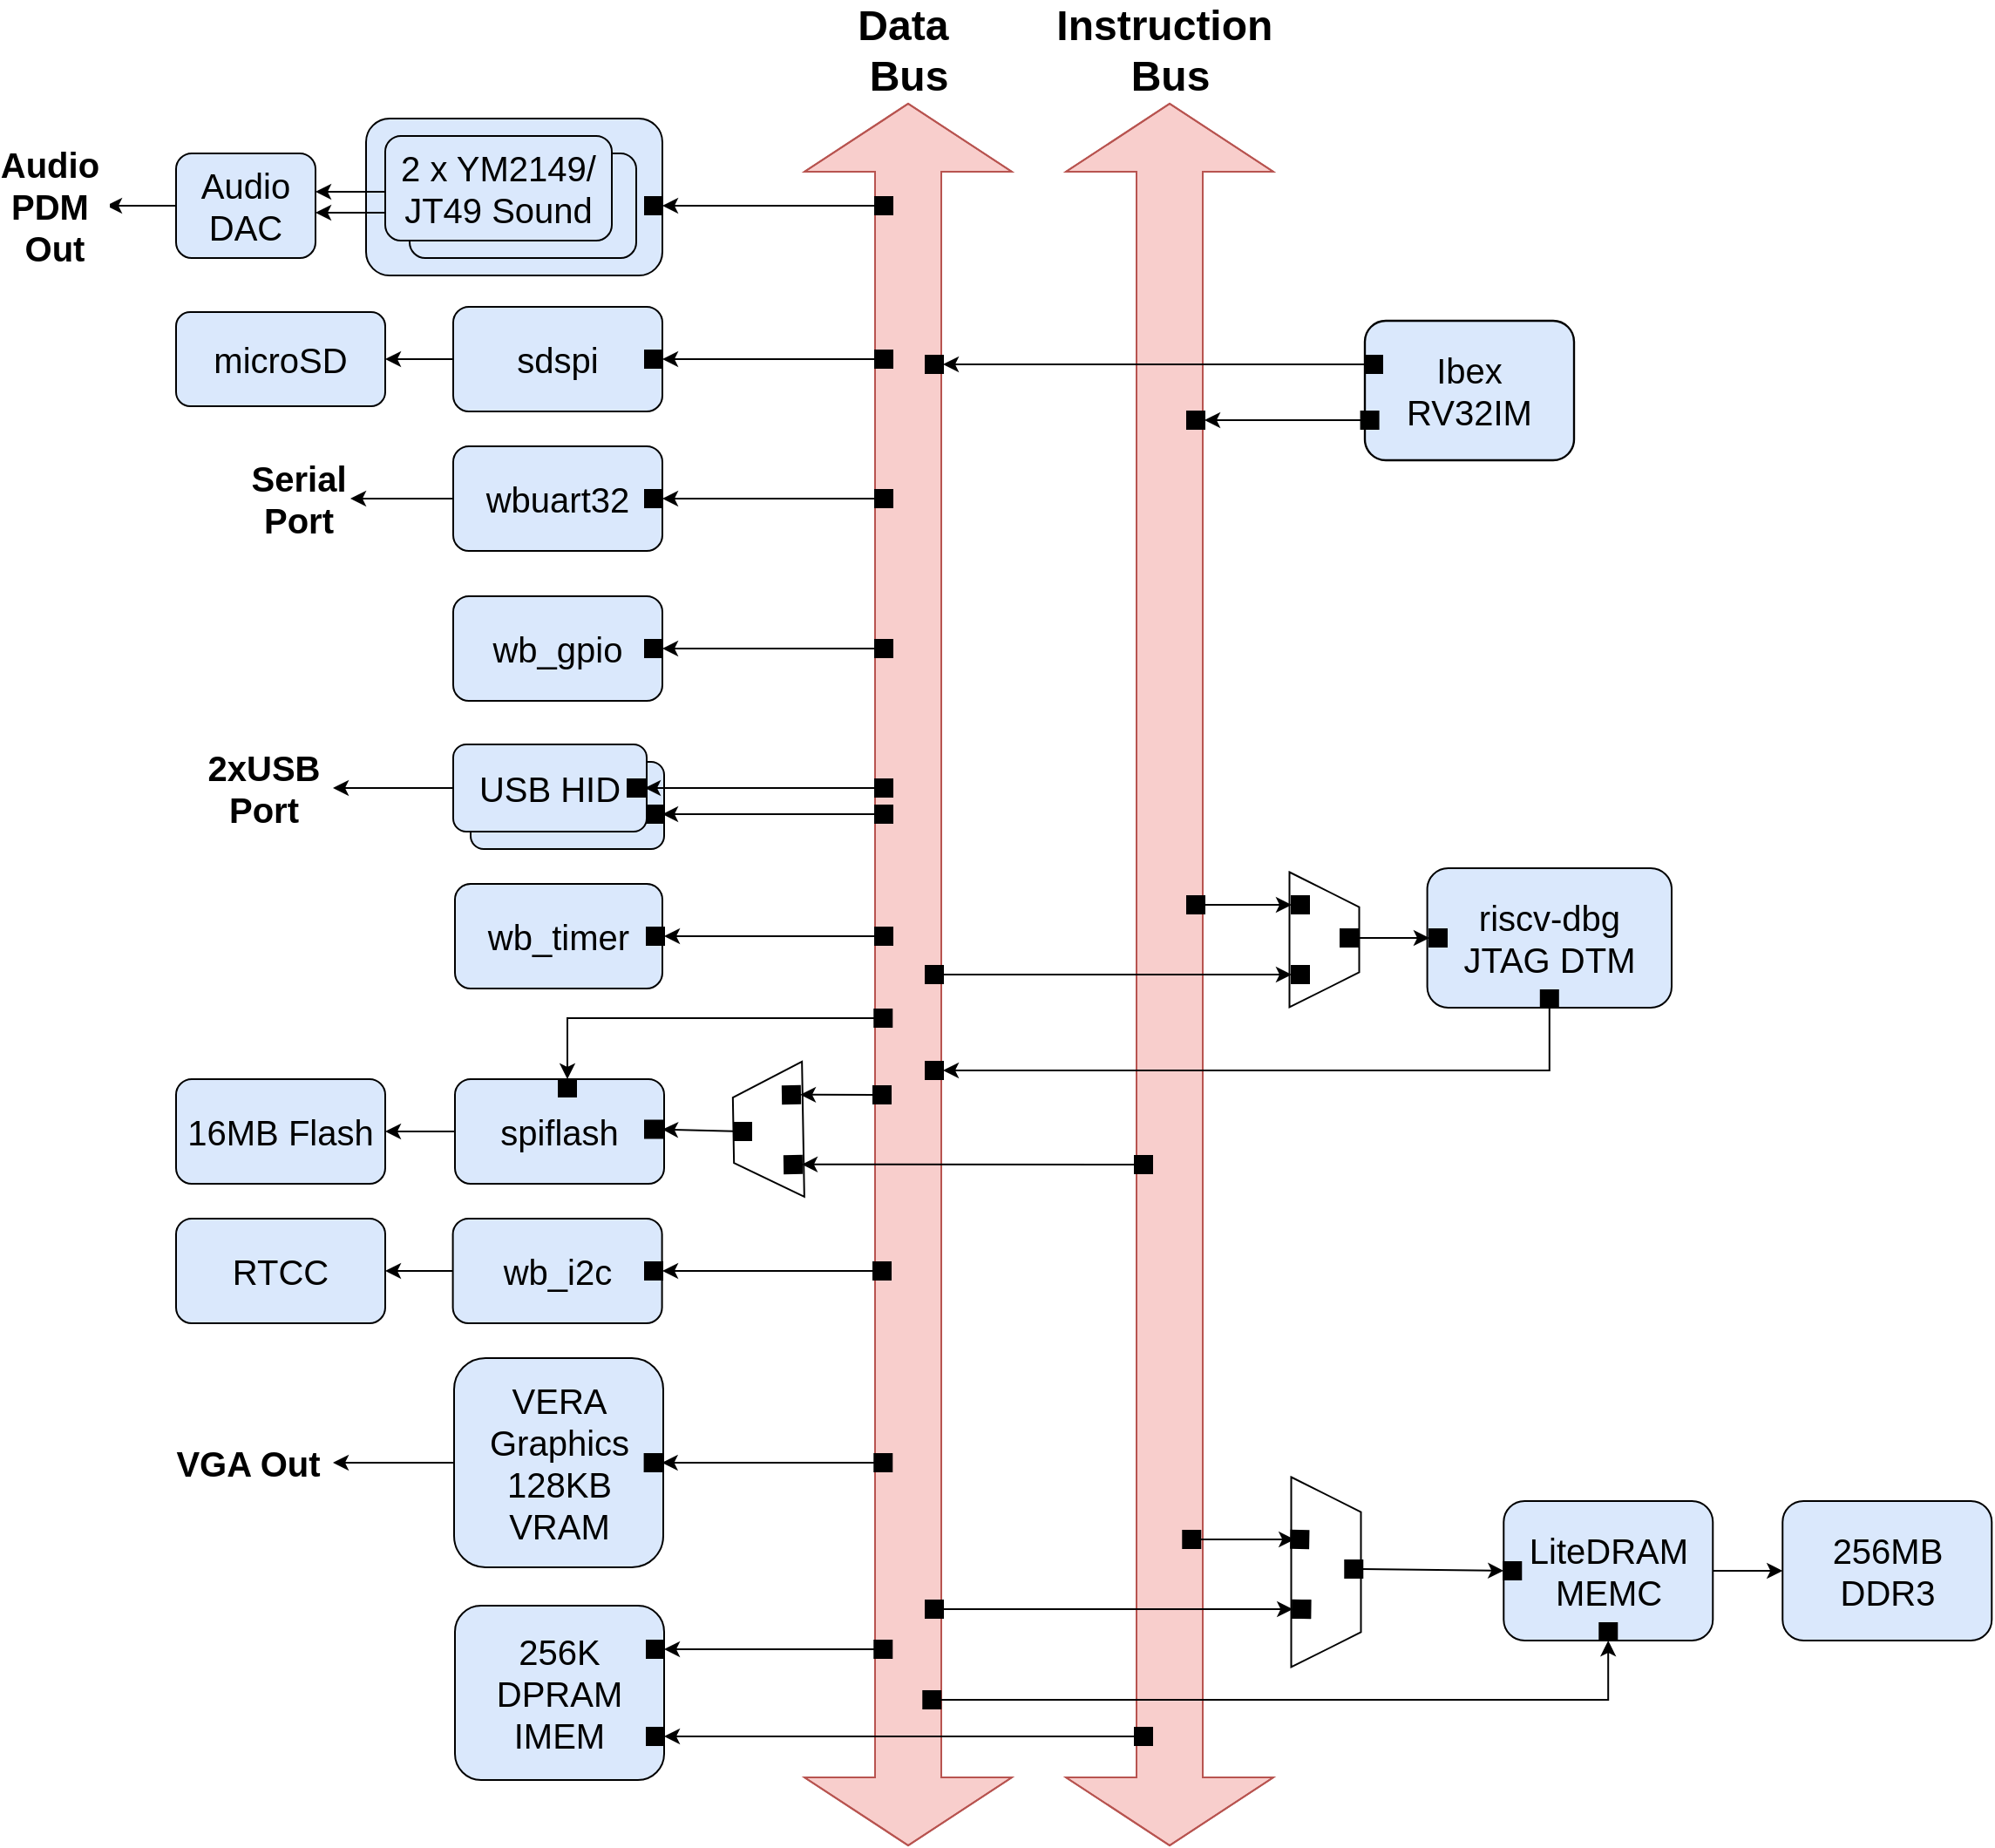 <mxfile version="26.2.2">
  <diagram id="0d0418cf-194d-6f34-59b4-59e4f961d9f4" name="Page-1">
    <mxGraphModel dx="2914" dy="2448" grid="1" gridSize="10" guides="1" tooltips="1" connect="1" arrows="1" fold="1" page="1" pageScale="1" pageWidth="850" pageHeight="1100" background="#ffffff" math="0" shadow="0">
      <root>
        <mxCell id="0" />
        <mxCell id="1" parent="0" />
        <mxCell id="Z6jjLCT3h-Ti1fqnfsXL-3" value="&lt;b&gt;&lt;font style=&quot;font-size: 24px;&quot;&gt;Instruction&amp;nbsp;&lt;/font&gt;&lt;/b&gt;&lt;div&gt;&lt;b&gt;&lt;font style=&quot;font-size: 24px;&quot;&gt;Bus&lt;/font&gt;&lt;/b&gt;&lt;/div&gt;" style="shape=flexArrow;endArrow=classic;startArrow=classic;html=1;rounded=0;endWidth=80;endSize=12.67;startWidth=80;startSize=12.67;width=38;fillColor=#f8cecc;strokeColor=#b85450;" parent="1" edge="1">
          <mxGeometry x="1" y="30" width="100" height="100" relative="1" as="geometry">
            <mxPoint x="90" y="880" as="sourcePoint" />
            <mxPoint x="90" y="-120" as="targetPoint" />
            <Array as="points">
              <mxPoint x="90" y="175" />
            </Array>
            <mxPoint x="30" y="-30" as="offset" />
          </mxGeometry>
        </mxCell>
        <mxCell id="Z6jjLCT3h-Ti1fqnfsXL-1" value="&lt;b&gt;&lt;font style=&quot;font-size: 24px;&quot;&gt;Data&amp;nbsp;&lt;/font&gt;&lt;/b&gt;&lt;div&gt;&lt;b&gt;&lt;font style=&quot;font-size: 24px;&quot;&gt;Bus&lt;/font&gt;&lt;/b&gt;&lt;/div&gt;" style="shape=flexArrow;endArrow=classic;startArrow=classic;html=1;rounded=0;endWidth=80;endSize=12.67;startWidth=80;startSize=12.67;width=38;fillColor=#f8cecc;strokeColor=#b85450;" parent="1" edge="1">
          <mxGeometry x="1" y="30" width="100" height="100" relative="1" as="geometry">
            <mxPoint x="-60" y="880" as="sourcePoint" />
            <mxPoint x="-60" y="-120" as="targetPoint" />
            <Array as="points">
              <mxPoint x="-60" y="175" />
            </Array>
            <mxPoint x="30" y="-30" as="offset" />
          </mxGeometry>
        </mxCell>
        <mxCell id="Z6jjLCT3h-Ti1fqnfsXL-50" value="" style="shape=trapezoid;perimeter=trapezoidPerimeter;whiteSpace=wrap;html=1;fixedSize=1;rotation=-91;container=0;" parent="1" vertex="1">
          <mxGeometry x="-179" y="449" width="77.5" height="40" as="geometry" />
        </mxCell>
        <mxCell id="Z6jjLCT3h-Ti1fqnfsXL-28" value="" style="shape=trapezoid;perimeter=trapezoidPerimeter;whiteSpace=wrap;html=1;fixedSize=1;rotation=90;" parent="1" vertex="1">
          <mxGeometry x="140" y="340" width="77.5" height="40" as="geometry" />
        </mxCell>
        <mxCell id="FLBWLRREEo4RobXQaIjN-500" value="" style="rounded=1;whiteSpace=wrap;html=1;fontSize=20;fillColor=#DAE8FC;" parent="1" vertex="1">
          <mxGeometry x="-371" y="-111" width="170" height="90" as="geometry" />
        </mxCell>
        <mxCell id="FLBWLRREEo4RobXQaIjN-495" value="YM2149" style="rounded=1;whiteSpace=wrap;html=1;fontSize=20;fillColor=#DAE8FC;" parent="1" vertex="1">
          <mxGeometry x="-346" y="-91" width="130" height="60" as="geometry" />
        </mxCell>
        <mxCell id="FLBWLRREEo4RobXQaIjN-517" value="USB HID" style="rounded=1;whiteSpace=wrap;html=1;fontSize=20;fillColor=#dae8fc;strokeColor=#000000;" parent="1" vertex="1">
          <mxGeometry x="-311" y="258" width="111" height="50" as="geometry" />
        </mxCell>
        <mxCell id="FLBWLRREEo4RobXQaIjN-560" value="" style="rounded=0;whiteSpace=wrap;html=1;fontSize=20;fillColor=#000000;strokeColor=#000000;" parent="1" vertex="1">
          <mxGeometry x="-211" y="283" width="10" height="10" as="geometry" />
        </mxCell>
        <mxCell id="FLBWLRREEo4RobXQaIjN-496" value="2 x YM2149/&lt;br&gt;JT49 Sound" style="rounded=1;whiteSpace=wrap;html=1;fontSize=20;fillColor=#DAE8FC;" parent="1" vertex="1">
          <mxGeometry x="-360" y="-101" width="130" height="60" as="geometry" />
        </mxCell>
        <mxCell id="FLBWLRREEo4RobXQaIjN-497" value="" style="rounded=0;whiteSpace=wrap;html=1;fontSize=20;fillColor=#000000;" parent="1" vertex="1">
          <mxGeometry x="-211" y="-66" width="10" height="10" as="geometry" />
        </mxCell>
        <mxCell id="FLBWLRREEo4RobXQaIjN-498" value="" style="rounded=0;whiteSpace=wrap;html=1;fontSize=20;fillColor=#000000;" parent="1" vertex="1">
          <mxGeometry x="-79" y="-66" width="10" height="10" as="geometry" />
        </mxCell>
        <mxCell id="FLBWLRREEo4RobXQaIjN-499" value="" style="endArrow=classic;html=1;rounded=0;fontSize=20;" parent="1" source="FLBWLRREEo4RobXQaIjN-498" target="FLBWLRREEo4RobXQaIjN-497" edge="1">
          <mxGeometry width="50" height="50" relative="1" as="geometry">
            <mxPoint x="140" y="369" as="sourcePoint" />
            <mxPoint x="190" y="319" as="targetPoint" />
          </mxGeometry>
        </mxCell>
        <mxCell id="FLBWLRREEo4RobXQaIjN-501" value="sdspi" style="rounded=1;whiteSpace=wrap;html=1;fontSize=20;fillColor=#DAE8FC;strokeColor=default;" parent="1" vertex="1">
          <mxGeometry x="-321.0" y="-3" width="120" height="60" as="geometry" />
        </mxCell>
        <mxCell id="FLBWLRREEo4RobXQaIjN-502" value="" style="rounded=0;whiteSpace=wrap;html=1;fontSize=20;fillColor=#000000;strokeColor=default;" parent="1" vertex="1">
          <mxGeometry x="-211" y="22" width="10" height="10" as="geometry" />
        </mxCell>
        <mxCell id="FLBWLRREEo4RobXQaIjN-503" value="" style="rounded=0;whiteSpace=wrap;html=1;fontSize=20;fillColor=#000000;" parent="1" vertex="1">
          <mxGeometry x="-79" y="22" width="10" height="10" as="geometry" />
        </mxCell>
        <mxCell id="FLBWLRREEo4RobXQaIjN-504" value="" style="endArrow=classic;html=1;rounded=0;fontSize=20;" parent="1" source="FLBWLRREEo4RobXQaIjN-503" target="FLBWLRREEo4RobXQaIjN-502" edge="1">
          <mxGeometry width="50" height="50" relative="1" as="geometry">
            <mxPoint x="140" y="357" as="sourcePoint" />
            <mxPoint x="190" y="307" as="targetPoint" />
          </mxGeometry>
        </mxCell>
        <mxCell id="FLBWLRREEo4RobXQaIjN-505" value="wbuart32" style="rounded=1;whiteSpace=wrap;html=1;fontSize=20;fillColor=#DAE8FC;strokeColor=default;" parent="1" vertex="1">
          <mxGeometry x="-321.0" y="77" width="120" height="60" as="geometry" />
        </mxCell>
        <mxCell id="FLBWLRREEo4RobXQaIjN-506" value="" style="rounded=0;whiteSpace=wrap;html=1;fontSize=20;fillColor=#000000;" parent="1" vertex="1">
          <mxGeometry x="-211" y="102" width="10" height="10" as="geometry" />
        </mxCell>
        <mxCell id="FLBWLRREEo4RobXQaIjN-507" value="" style="rounded=0;whiteSpace=wrap;html=1;fontSize=20;fillColor=#000000;" parent="1" vertex="1">
          <mxGeometry x="-79" y="102" width="10" height="10" as="geometry" />
        </mxCell>
        <mxCell id="FLBWLRREEo4RobXQaIjN-508" value="" style="endArrow=classic;html=1;rounded=0;fontSize=20;" parent="1" source="FLBWLRREEo4RobXQaIjN-507" target="FLBWLRREEo4RobXQaIjN-506" edge="1">
          <mxGeometry width="50" height="50" relative="1" as="geometry">
            <mxPoint x="140" y="357" as="sourcePoint" />
            <mxPoint x="190" y="307" as="targetPoint" />
          </mxGeometry>
        </mxCell>
        <mxCell id="FLBWLRREEo4RobXQaIjN-509" value="wb_gpio" style="rounded=1;whiteSpace=wrap;html=1;fontSize=20;fillColor=#DAE8FC;strokeColor=default;" parent="1" vertex="1">
          <mxGeometry x="-321" y="163" width="120" height="60" as="geometry" />
        </mxCell>
        <mxCell id="FLBWLRREEo4RobXQaIjN-510" value="" style="rounded=0;whiteSpace=wrap;html=1;fontSize=20;fillColor=#000000;" parent="1" vertex="1">
          <mxGeometry x="-211" y="188" width="10" height="10" as="geometry" />
        </mxCell>
        <mxCell id="FLBWLRREEo4RobXQaIjN-511" value="" style="rounded=0;whiteSpace=wrap;html=1;fontSize=20;fillColor=#000000;" parent="1" vertex="1">
          <mxGeometry x="-79" y="188" width="10" height="10" as="geometry" />
        </mxCell>
        <mxCell id="FLBWLRREEo4RobXQaIjN-512" value="" style="endArrow=classic;html=1;rounded=0;fontSize=20;" parent="1" source="FLBWLRREEo4RobXQaIjN-511" target="FLBWLRREEo4RobXQaIjN-510" edge="1">
          <mxGeometry width="50" height="50" relative="1" as="geometry">
            <mxPoint x="140" y="368" as="sourcePoint" />
            <mxPoint x="190" y="318" as="targetPoint" />
          </mxGeometry>
        </mxCell>
        <mxCell id="FLBWLRREEo4RobXQaIjN-513" value="USB HID" style="rounded=1;whiteSpace=wrap;html=1;fontSize=20;fillColor=#dae8fc;strokeColor=#000000;" parent="1" vertex="1">
          <mxGeometry x="-321" y="248" width="111" height="50" as="geometry" />
        </mxCell>
        <mxCell id="FLBWLRREEo4RobXQaIjN-528" value="&lt;font style=&quot;font-size: 20px;&quot;&gt;wb_timer&lt;br style=&quot;font-size: 20px;&quot;&gt;&lt;/font&gt;" style="rounded=1;whiteSpace=wrap;html=1;fillColor=#DAE8FC;strokeColor=default;fontSize=20;" parent="1" vertex="1">
          <mxGeometry x="-320" y="328" width="119" height="60" as="geometry" />
        </mxCell>
        <mxCell id="FLBWLRREEo4RobXQaIjN-532" value="spiflash" style="rounded=1;whiteSpace=wrap;html=1;fontSize=20;align=center;fillColor=#dae8fc;strokeColor=#000000;" parent="1" vertex="1">
          <mxGeometry x="-320" y="440" width="120" height="60" as="geometry" />
        </mxCell>
        <mxCell id="FLBWLRREEo4RobXQaIjN-555" value="" style="endArrow=classic;html=1;rounded=0;fontSize=20;" parent="1" source="FLBWLRREEo4RobXQaIjN-557" target="FLBWLRREEo4RobXQaIjN-556" edge="1">
          <mxGeometry width="50" height="50" relative="1" as="geometry">
            <mxPoint x="-375" y="328" as="sourcePoint" />
            <mxPoint x="-350" y="278" as="targetPoint" />
          </mxGeometry>
        </mxCell>
        <mxCell id="FLBWLRREEo4RobXQaIjN-556" value="" style="rounded=0;whiteSpace=wrap;html=1;fontSize=20;fillColor=#000000;strokeColor=#000000;" parent="1" vertex="1">
          <mxGeometry x="-221" y="268" width="10" height="10" as="geometry" />
        </mxCell>
        <mxCell id="FLBWLRREEo4RobXQaIjN-557" value="" style="rounded=0;whiteSpace=wrap;html=1;fontSize=20;strokeColor=#000000;fillColor=#000000;" parent="1" vertex="1">
          <mxGeometry x="-79" y="268" width="10" height="10" as="geometry" />
        </mxCell>
        <mxCell id="FLBWLRREEo4RobXQaIjN-559" value="" style="endArrow=classic;html=1;rounded=0;fontSize=20;" parent="1" source="FLBWLRREEo4RobXQaIjN-561" target="FLBWLRREEo4RobXQaIjN-560" edge="1">
          <mxGeometry width="50" height="50" relative="1" as="geometry">
            <mxPoint x="-375" y="328" as="sourcePoint" />
            <mxPoint x="-350" y="278" as="targetPoint" />
          </mxGeometry>
        </mxCell>
        <mxCell id="FLBWLRREEo4RobXQaIjN-561" value="" style="rounded=0;whiteSpace=wrap;html=1;fontSize=20;strokeColor=#000000;fillColor=#000000;" parent="1" vertex="1">
          <mxGeometry x="-79" y="283" width="10" height="10" as="geometry" />
        </mxCell>
        <mxCell id="FLBWLRREEo4RobXQaIjN-562" value="" style="endArrow=classic;html=1;rounded=0;fontSize=20;" parent="1" source="FLBWLRREEo4RobXQaIjN-564" target="FLBWLRREEo4RobXQaIjN-563" edge="1">
          <mxGeometry width="50" height="50" relative="1" as="geometry">
            <mxPoint x="-375" y="328" as="sourcePoint" />
            <mxPoint x="-350" y="278" as="targetPoint" />
          </mxGeometry>
        </mxCell>
        <mxCell id="FLBWLRREEo4RobXQaIjN-563" value="" style="rounded=0;whiteSpace=wrap;html=1;fontSize=20;fillColor=#000000;strokeColor=#000000;" parent="1" vertex="1">
          <mxGeometry x="-210" y="353" width="10" height="10" as="geometry" />
        </mxCell>
        <mxCell id="FLBWLRREEo4RobXQaIjN-564" value="" style="rounded=0;whiteSpace=wrap;html=1;fontSize=20;strokeColor=#000000;fillColor=#000000;" parent="1" vertex="1">
          <mxGeometry x="-79" y="353" width="10" height="10" as="geometry" />
        </mxCell>
        <mxCell id="FLBWLRREEo4RobXQaIjN-566" value="" style="endArrow=classic;html=1;rounded=0;fontSize=20;edgeStyle=orthogonalEdgeStyle;" parent="1" source="FLBWLRREEo4RobXQaIjN-568" target="FLBWLRREEo4RobXQaIjN-567" edge="1">
          <mxGeometry width="50" height="50" relative="1" as="geometry">
            <mxPoint x="-375" y="349" as="sourcePoint" />
            <mxPoint x="-350" y="299" as="targetPoint" />
          </mxGeometry>
        </mxCell>
        <mxCell id="FLBWLRREEo4RobXQaIjN-567" value="" style="rounded=0;whiteSpace=wrap;html=1;fontSize=20;fillColor=#000000;strokeColor=#000000;" parent="1" vertex="1">
          <mxGeometry x="-260.5" y="440" width="10" height="10" as="geometry" />
        </mxCell>
        <mxCell id="FLBWLRREEo4RobXQaIjN-568" value="" style="rounded=0;whiteSpace=wrap;html=1;fontSize=20;strokeColor=#000000;fillColor=#000000;" parent="1" vertex="1">
          <mxGeometry x="-79.36" y="400" width="10" height="10" as="geometry" />
        </mxCell>
        <mxCell id="FLBWLRREEo4RobXQaIjN-580" value="Audio DAC" style="rounded=1;whiteSpace=wrap;html=1;fontColor=#000000;strokeColor=#000000;strokeWidth=1;fillColor=#DAE8FC;fontSize=20;" parent="1" vertex="1">
          <mxGeometry x="-480" y="-91" width="80" height="60" as="geometry" />
        </mxCell>
        <mxCell id="FLBWLRREEo4RobXQaIjN-586" value="microSD" style="rounded=1;whiteSpace=wrap;html=1;fontSize=20;align=center;fillColor=#DAE8FC;strokeColor=default;" parent="1" vertex="1">
          <mxGeometry x="-480" width="120" height="54" as="geometry" />
        </mxCell>
        <mxCell id="FLBWLRREEo4RobXQaIjN-587" value="" style="endArrow=classic;html=1;rounded=0;fontSize=20;strokeColor=default;" parent="1" source="FLBWLRREEo4RobXQaIjN-501" target="FLBWLRREEo4RobXQaIjN-586" edge="1">
          <mxGeometry width="50" height="50" relative="1" as="geometry">
            <mxPoint x="-130" y="257" as="sourcePoint" />
            <mxPoint x="-80" y="207" as="targetPoint" />
          </mxGeometry>
        </mxCell>
        <mxCell id="FLBWLRREEo4RobXQaIjN-588" value="16MB Flash" style="rounded=1;whiteSpace=wrap;html=1;fontSize=20;align=center;fillColor=#dae8fc;strokeColor=#000000;" parent="1" vertex="1">
          <mxGeometry x="-480" y="440" width="120" height="60" as="geometry" />
        </mxCell>
        <mxCell id="FLBWLRREEo4RobXQaIjN-589" value="" style="endArrow=classic;html=1;rounded=0;fontSize=20;" parent="1" source="FLBWLRREEo4RobXQaIjN-532" target="FLBWLRREEo4RobXQaIjN-588" edge="1">
          <mxGeometry width="50" height="50" relative="1" as="geometry">
            <mxPoint x="-160" y="270" as="sourcePoint" />
            <mxPoint x="-110" y="220" as="targetPoint" />
          </mxGeometry>
        </mxCell>
        <mxCell id="FLBWLRREEo4RobXQaIjN-602" value="&lt;b&gt;Audio&amp;nbsp;&lt;/b&gt;&lt;div&gt;&lt;b&gt;PDM&amp;nbsp;&lt;/b&gt;&lt;/div&gt;&lt;div&gt;&lt;b&gt;Out&lt;/b&gt;&lt;/div&gt;" style="endArrow=classic;html=1;rounded=0;fontSize=20;exitX=0;exitY=0.5;exitDx=0;exitDy=0;" parent="1" source="FLBWLRREEo4RobXQaIjN-580" edge="1">
          <mxGeometry x="1" y="30" width="50" height="50" relative="1" as="geometry">
            <mxPoint x="-470" y="-51" as="sourcePoint" />
            <mxPoint x="-520" y="-61" as="targetPoint" />
            <mxPoint x="-30" y="-30" as="offset" />
          </mxGeometry>
        </mxCell>
        <mxCell id="FLBWLRREEo4RobXQaIjN-604" value="&lt;b&gt;Serial&lt;br&gt;Port&lt;/b&gt;" style="endArrow=classic;html=1;rounded=0;fontSize=20;exitX=0;exitY=0.5;exitDx=0;exitDy=0;" parent="1" source="FLBWLRREEo4RobXQaIjN-505" edge="1">
          <mxGeometry x="1" y="30" width="50" height="50" relative="1" as="geometry">
            <mxPoint x="-230" y="227" as="sourcePoint" />
            <mxPoint x="-380" y="107" as="targetPoint" />
            <mxPoint x="-30" y="-30" as="offset" />
          </mxGeometry>
        </mxCell>
        <mxCell id="vOdKWW2uF6KcDU7mGMfG-11" value="&lt;b&gt;2xUSB&lt;br&gt;Port&lt;/b&gt;" style="endArrow=classic;html=1;rounded=0;fontSize=20;exitX=0;exitY=0.5;exitDx=0;exitDy=0;" parent="1" source="FLBWLRREEo4RobXQaIjN-513" edge="1">
          <mxGeometry x="1" y="40" width="50" height="50" relative="1" as="geometry">
            <mxPoint x="-311.0" y="128" as="sourcePoint" />
            <mxPoint x="-390" y="273" as="targetPoint" />
            <mxPoint x="-40" y="-40" as="offset" />
          </mxGeometry>
        </mxCell>
        <mxCell id="FLBWLRREEo4RobXQaIjN-404" value="VERA Graphics&lt;br&gt;128KB VRAM&lt;br&gt;" style="rounded=1;whiteSpace=wrap;html=1;fontSize=20;fillColor=#dae8fc;strokeColor=#000000;" parent="1" vertex="1">
          <mxGeometry x="-320.5" y="600" width="120" height="120" as="geometry" />
        </mxCell>
        <mxCell id="FLBWLRREEo4RobXQaIjN-444" value="" style="rounded=0;whiteSpace=wrap;html=1;fontSize=20;fillColor=#000000;" parent="1" vertex="1">
          <mxGeometry x="-79.36" y="655" width="10" height="10" as="geometry" />
        </mxCell>
        <mxCell id="FLBWLRREEo4RobXQaIjN-445" value="" style="rounded=0;whiteSpace=wrap;html=1;fontSize=20;fillColor=#000000;" parent="1" vertex="1">
          <mxGeometry x="-211.2" y="655" width="10" height="10" as="geometry" />
        </mxCell>
        <mxCell id="FLBWLRREEo4RobXQaIjN-446" value="" style="endArrow=classic;html=1;rounded=0;fontSize=20;" parent="1" source="FLBWLRREEo4RobXQaIjN-444" target="FLBWLRREEo4RobXQaIjN-445" edge="1">
          <mxGeometry width="50" height="50" relative="1" as="geometry">
            <mxPoint x="-510.5" y="970" as="sourcePoint" />
            <mxPoint x="-460.5" y="920" as="targetPoint" />
          </mxGeometry>
        </mxCell>
        <mxCell id="FLBWLRREEo4RobXQaIjN-603" value="VGA Out" style="endArrow=classic;html=1;rounded=0;fontSize=20;exitX=0;exitY=0.5;exitDx=0;exitDy=0;fontStyle=1" parent="1" source="FLBWLRREEo4RobXQaIjN-404" edge="1">
          <mxGeometry x="1" y="50" width="50" height="50" relative="1" as="geometry">
            <mxPoint x="-640.3" y="670" as="sourcePoint" />
            <mxPoint x="-390" y="660" as="targetPoint" />
            <mxPoint x="-49" y="-50" as="offset" />
          </mxGeometry>
        </mxCell>
        <mxCell id="982IbK_s0J7Qj91UOSw4-1" value="wb_i2c" style="rounded=1;whiteSpace=wrap;html=1;fontSize=20;align=center;fillColor=#dae8fc;strokeColor=#000000;" parent="1" vertex="1">
          <mxGeometry x="-321.2" y="520" width="120" height="60" as="geometry" />
        </mxCell>
        <mxCell id="LwgXlr3yUNS4f10sqHcQ-1" value="RTCC" style="rounded=1;whiteSpace=wrap;html=1;fontSize=20;align=center;fillColor=#dae8fc;strokeColor=#000000;" parent="1" vertex="1">
          <mxGeometry x="-480" y="520" width="120" height="60" as="geometry" />
        </mxCell>
        <mxCell id="LwgXlr3yUNS4f10sqHcQ-2" value="" style="endArrow=classic;html=1;rounded=0;" parent="1" source="982IbK_s0J7Qj91UOSw4-1" target="LwgXlr3yUNS4f10sqHcQ-1" edge="1">
          <mxGeometry width="50" height="50" relative="1" as="geometry">
            <mxPoint x="-461" y="690" as="sourcePoint" />
            <mxPoint x="-411" y="640" as="targetPoint" />
          </mxGeometry>
        </mxCell>
        <mxCell id="2F20G_uUJtbaP4h0yDHO-4" value="256K&lt;br&gt;DPRAM&lt;br&gt;IMEM" style="rounded=1;whiteSpace=wrap;html=1;fontSize=20;fillColor=#DAE8FC;" parent="1" vertex="1">
          <mxGeometry x="-320" y="742" width="120" height="100" as="geometry" />
        </mxCell>
        <mxCell id="2F20G_uUJtbaP4h0yDHO-5" value="Ibex&lt;br style=&quot;font-size: 20px&quot;&gt;RV32IM" style="rounded=1;whiteSpace=wrap;html=1;fontSize=20;fillColor=#dae8fc;strokeColor=#000000;fontStyle=0;strokeWidth=1.181;" parent="1" vertex="1">
          <mxGeometry x="202.0" y="5" width="120" height="80" as="geometry" />
        </mxCell>
        <mxCell id="2F20G_uUJtbaP4h0yDHO-6" value="" style="endArrow=classic;html=1;rounded=0;fontSize=20;exitX=0.5;exitY=0;exitDx=0;exitDy=0;edgeStyle=orthogonalEdgeStyle;" parent="1" source="2F20G_uUJtbaP4h0yDHO-9" edge="1">
          <mxGeometry width="50" height="50" relative="1" as="geometry">
            <mxPoint x="153.0" y="70" as="sourcePoint" />
            <mxPoint x="110" y="62" as="targetPoint" />
            <Array as="points">
              <mxPoint x="205" y="60" />
              <mxPoint x="200" y="60" />
              <mxPoint x="200" y="62" />
            </Array>
          </mxGeometry>
        </mxCell>
        <mxCell id="2F20G_uUJtbaP4h0yDHO-7" value="" style="endArrow=classic;html=1;rounded=0;fontSize=20;edgeStyle=orthogonalEdgeStyle;" parent="1" source="2F20G_uUJtbaP4h0yDHO-10" target="2F20G_uUJtbaP4h0yDHO-8" edge="1">
          <mxGeometry width="50" height="50" relative="1" as="geometry">
            <mxPoint x="238.0" y="70" as="sourcePoint" />
            <mxPoint x="-28.0" y="135" as="targetPoint" />
            <Array as="points">
              <mxPoint x="70" y="30" />
              <mxPoint x="70" y="30" />
            </Array>
          </mxGeometry>
        </mxCell>
        <mxCell id="2F20G_uUJtbaP4h0yDHO-8" value="" style="rounded=0;whiteSpace=wrap;html=1;fontSize=20;fillColor=#000000;" parent="1" vertex="1">
          <mxGeometry x="-50.0" y="25" width="10" height="10" as="geometry" />
        </mxCell>
        <mxCell id="2F20G_uUJtbaP4h0yDHO-9" value="" style="rounded=0;whiteSpace=wrap;html=1;fontSize=20;fillColor=#000000;" parent="1" vertex="1">
          <mxGeometry x="199.8" y="57" width="10" height="10" as="geometry" />
        </mxCell>
        <mxCell id="2F20G_uUJtbaP4h0yDHO-10" value="" style="rounded=0;whiteSpace=wrap;html=1;fontSize=20;fillColor=#000000;" parent="1" vertex="1">
          <mxGeometry x="202" y="25" width="10" height="10" as="geometry" />
        </mxCell>
        <mxCell id="2F20G_uUJtbaP4h0yDHO-14" value="" style="rounded=0;whiteSpace=wrap;html=1;fontSize=20;fillColor=#000000;" parent="1" vertex="1">
          <mxGeometry x="-210" y="762" width="10" height="10" as="geometry" />
        </mxCell>
        <mxCell id="2F20G_uUJtbaP4h0yDHO-15" value="" style="rounded=0;whiteSpace=wrap;html=1;fontSize=20;fillColor=#000000;" parent="1" vertex="1">
          <mxGeometry x="-79.36" y="762" width="10" height="10" as="geometry" />
        </mxCell>
        <mxCell id="2F20G_uUJtbaP4h0yDHO-16" value="" style="endArrow=classic;html=1;rounded=0;fontSize=20;" parent="1" source="2F20G_uUJtbaP4h0yDHO-15" target="2F20G_uUJtbaP4h0yDHO-14" edge="1">
          <mxGeometry width="50" height="50" relative="1" as="geometry">
            <mxPoint x="-522" y="742" as="sourcePoint" />
            <mxPoint x="-472" y="692" as="targetPoint" />
          </mxGeometry>
        </mxCell>
        <mxCell id="Z6jjLCT3h-Ti1fqnfsXL-4" value="" style="group" parent="1" vertex="1" connectable="0">
          <mxGeometry x="-211" y="545" width="59.8" height="10" as="geometry" />
        </mxCell>
        <mxCell id="982IbK_s0J7Qj91UOSw4-4" value="" style="rounded=0;whiteSpace=wrap;html=1;fontSize=20;strokeColor=#000000;fillColor=#000000;direction=south;" parent="Z6jjLCT3h-Ti1fqnfsXL-4" vertex="1">
          <mxGeometry width="10" height="10" as="geometry" />
        </mxCell>
        <mxCell id="Z6jjLCT3h-Ti1fqnfsXL-8" value="" style="rounded=0;whiteSpace=wrap;html=1;fontSize=20;fillColor=#000000;" parent="1" vertex="1">
          <mxGeometry x="-210" y="812" width="10" height="10" as="geometry" />
        </mxCell>
        <mxCell id="Z6jjLCT3h-Ti1fqnfsXL-9" value="" style="rounded=0;whiteSpace=wrap;html=1;fontSize=20;fillColor=#000000;" parent="1" vertex="1">
          <mxGeometry x="70" y="812" width="10" height="10" as="geometry" />
        </mxCell>
        <mxCell id="Z6jjLCT3h-Ti1fqnfsXL-10" value="" style="endArrow=classic;html=1;rounded=0;fontSize=20;" parent="1" source="Z6jjLCT3h-Ti1fqnfsXL-9" target="Z6jjLCT3h-Ti1fqnfsXL-8" edge="1">
          <mxGeometry width="50" height="50" relative="1" as="geometry">
            <mxPoint x="-512" y="752" as="sourcePoint" />
            <mxPoint x="-462" y="702" as="targetPoint" />
          </mxGeometry>
        </mxCell>
        <mxCell id="Z6jjLCT3h-Ti1fqnfsXL-18" value="" style="endArrow=classic;html=1;rounded=0;fontSize=20;" parent="1" source="Z6jjLCT3h-Ti1fqnfsXL-20" target="Z6jjLCT3h-Ti1fqnfsXL-19" edge="1">
          <mxGeometry width="50" height="50" relative="1" as="geometry">
            <mxPoint x="-375" y="377" as="sourcePoint" />
            <mxPoint x="-350" y="327" as="targetPoint" />
          </mxGeometry>
        </mxCell>
        <mxCell id="Z6jjLCT3h-Ti1fqnfsXL-19" value="" style="rounded=0;whiteSpace=wrap;html=1;fontSize=20;fillColor=#000000;strokeColor=#000000;" parent="1" vertex="1">
          <mxGeometry x="-211" y="463.75" width="10" height="10" as="geometry" />
        </mxCell>
        <mxCell id="Z6jjLCT3h-Ti1fqnfsXL-20" value="" style="rounded=0;whiteSpace=wrap;html=1;fontSize=20;strokeColor=#000000;fillColor=#000000;container=0;" parent="1" vertex="1">
          <mxGeometry x="-160" y="465" width="10" height="10" as="geometry" />
        </mxCell>
        <mxCell id="FLBWLRREEo4RobXQaIjN-401" value="riscv-dbg&lt;br style=&quot;font-size: 20px;&quot;&gt;JTAG DTM&lt;br style=&quot;font-size: 20px;&quot;&gt;" style="rounded=1;whiteSpace=wrap;html=1;fontSize=20;fillColor=#DAE8FC;strokeColor=default;" parent="1" vertex="1">
          <mxGeometry x="237.8" y="319" width="140.2" height="80" as="geometry" />
        </mxCell>
        <mxCell id="FLBWLRREEo4RobXQaIjN-432" value="" style="rounded=0;whiteSpace=wrap;html=1;fontSize=20;fillColor=#000000;" parent="1" vertex="1">
          <mxGeometry x="302.9" y="389" width="10" height="10" as="geometry" />
        </mxCell>
        <mxCell id="FLBWLRREEo4RobXQaIjN-434" value="" style="endArrow=classic;html=1;rounded=0;fontSize=20;edgeStyle=orthogonalEdgeStyle;entryX=1;entryY=0.5;entryDx=0;entryDy=0;" parent="1" source="FLBWLRREEo4RobXQaIjN-432" target="vOdKWW2uF6KcDU7mGMfG-5" edge="1">
          <mxGeometry width="50" height="50" relative="1" as="geometry">
            <mxPoint x="-52.2" y="779" as="sourcePoint" />
            <mxPoint x="-2.2" y="729" as="targetPoint" />
            <Array as="points">
              <mxPoint x="308" y="435" />
            </Array>
          </mxGeometry>
        </mxCell>
        <mxCell id="FLBWLRREEo4RobXQaIjN-485" value="" style="rounded=0;whiteSpace=wrap;html=1;fontSize=20;fillColor=#000000;" parent="1" vertex="1">
          <mxGeometry x="239" y="354" width="10" height="10" as="geometry" />
        </mxCell>
        <mxCell id="FLBWLRREEo4RobXQaIjN-486" value="" style="rounded=0;whiteSpace=wrap;html=1;fontSize=20;fillColor=#000000;" parent="1" vertex="1">
          <mxGeometry x="188" y="354" width="10" height="10" as="geometry" />
        </mxCell>
        <mxCell id="FLBWLRREEo4RobXQaIjN-487" value="" style="endArrow=classic;html=1;rounded=0;fontSize=20;edgeStyle=orthogonalEdgeStyle;" parent="1" source="FLBWLRREEo4RobXQaIjN-486" target="FLBWLRREEo4RobXQaIjN-485" edge="1">
          <mxGeometry width="50" height="50" relative="1" as="geometry">
            <mxPoint x="378" y="779" as="sourcePoint" />
            <mxPoint x="428" y="729" as="targetPoint" />
          </mxGeometry>
        </mxCell>
        <mxCell id="vOdKWW2uF6KcDU7mGMfG-5" value="" style="rounded=0;whiteSpace=wrap;html=1;fontSize=20;fillColor=#000000;" parent="1" vertex="1">
          <mxGeometry x="-50" y="430" width="10" height="10" as="geometry" />
        </mxCell>
        <mxCell id="Z6jjLCT3h-Ti1fqnfsXL-24" value="" style="rounded=0;whiteSpace=wrap;html=1;fontSize=20;fillColor=#000000;" parent="1" vertex="1">
          <mxGeometry x="100" y="57" width="10" height="10" as="geometry" />
        </mxCell>
        <mxCell id="Z6jjLCT3h-Ti1fqnfsXL-29" value="" style="rounded=0;whiteSpace=wrap;html=1;fontSize=20;fillColor=#000000;" parent="1" vertex="1">
          <mxGeometry x="160" y="335" width="10" height="10" as="geometry" />
        </mxCell>
        <mxCell id="Z6jjLCT3h-Ti1fqnfsXL-30" value="" style="rounded=0;whiteSpace=wrap;html=1;fontSize=20;fillColor=#000000;" parent="1" vertex="1">
          <mxGeometry x="100" y="335" width="10" height="10" as="geometry" />
        </mxCell>
        <mxCell id="Z6jjLCT3h-Ti1fqnfsXL-31" value="" style="endArrow=classic;html=1;rounded=0;fontSize=20;edgeStyle=orthogonalEdgeStyle;" parent="1" source="Z6jjLCT3h-Ti1fqnfsXL-30" target="Z6jjLCT3h-Ti1fqnfsXL-29" edge="1">
          <mxGeometry width="50" height="50" relative="1" as="geometry">
            <mxPoint x="500" y="750" as="sourcePoint" />
            <mxPoint x="550" y="700" as="targetPoint" />
          </mxGeometry>
        </mxCell>
        <mxCell id="Z6jjLCT3h-Ti1fqnfsXL-32" value="" style="rounded=0;whiteSpace=wrap;html=1;fontSize=20;fillColor=#000000;" parent="1" vertex="1">
          <mxGeometry x="160" y="375" width="10" height="10" as="geometry" />
        </mxCell>
        <mxCell id="Z6jjLCT3h-Ti1fqnfsXL-33" value="" style="rounded=0;whiteSpace=wrap;html=1;fontSize=20;fillColor=#000000;" parent="1" vertex="1">
          <mxGeometry x="-50" y="375" width="10" height="10" as="geometry" />
        </mxCell>
        <mxCell id="Z6jjLCT3h-Ti1fqnfsXL-34" value="" style="endArrow=classic;html=1;rounded=0;fontSize=20;edgeStyle=orthogonalEdgeStyle;" parent="1" source="Z6jjLCT3h-Ti1fqnfsXL-33" target="Z6jjLCT3h-Ti1fqnfsXL-32" edge="1">
          <mxGeometry width="50" height="50" relative="1" as="geometry">
            <mxPoint x="500" y="750" as="sourcePoint" />
            <mxPoint x="550" y="700" as="targetPoint" />
          </mxGeometry>
        </mxCell>
        <mxCell id="Z6jjLCT3h-Ti1fqnfsXL-35" style="edgeStyle=orthogonalEdgeStyle;rounded=0;orthogonalLoop=1;jettySize=auto;html=1;exitX=1;exitY=0.25;exitDx=0;exitDy=0;entryX=0.5;entryY=0;entryDx=0;entryDy=0;" parent="1" source="Z6jjLCT3h-Ti1fqnfsXL-33" target="Z6jjLCT3h-Ti1fqnfsXL-33" edge="1">
          <mxGeometry relative="1" as="geometry" />
        </mxCell>
        <mxCell id="982IbK_s0J7Qj91UOSw4-3" value="" style="rounded=0;whiteSpace=wrap;html=1;fontSize=20;fillColor=#000000;strokeColor=#000000;direction=south;" parent="1" vertex="1">
          <mxGeometry x="-80" y="545" width="10" height="10" as="geometry" />
        </mxCell>
        <mxCell id="982IbK_s0J7Qj91UOSw4-2" value="" style="endArrow=classic;html=1;rounded=0;fontSize=20;" parent="1" source="982IbK_s0J7Qj91UOSw4-3" target="982IbK_s0J7Qj91UOSw4-4" edge="1">
          <mxGeometry width="50" height="50" relative="1" as="geometry">
            <mxPoint x="-511" y="375" as="sourcePoint" />
            <mxPoint x="-536" y="425" as="targetPoint" />
          </mxGeometry>
        </mxCell>
        <mxCell id="Z6jjLCT3h-Ti1fqnfsXL-52" value="" style="rounded=0;whiteSpace=wrap;html=1;fontSize=20;fillColor=#000000;rotation=-181;container=0;" parent="1" vertex="1">
          <mxGeometry x="-131" y="484" width="10" height="10" as="geometry" />
        </mxCell>
        <mxCell id="Z6jjLCT3h-Ti1fqnfsXL-53" value="" style="rounded=0;whiteSpace=wrap;html=1;fontSize=20;fillColor=#000000;rotation=-181;container=0;" parent="1" vertex="1">
          <mxGeometry x="-132" y="444" width="10" height="10" as="geometry" />
        </mxCell>
        <mxCell id="Z6jjLCT3h-Ti1fqnfsXL-57" value="" style="rounded=0;whiteSpace=wrap;html=1;fontSize=20;fillColor=#000000;" parent="1" vertex="1">
          <mxGeometry x="-80" y="444" width="10" height="10" as="geometry" />
        </mxCell>
        <mxCell id="Z6jjLCT3h-Ti1fqnfsXL-58" value="" style="endArrow=classic;html=1;rounded=0;fontSize=20;entryX=0;entryY=0.5;entryDx=0;entryDy=0;" parent="1" source="Z6jjLCT3h-Ti1fqnfsXL-57" target="Z6jjLCT3h-Ti1fqnfsXL-53" edge="1">
          <mxGeometry width="50" height="50" relative="1" as="geometry">
            <mxPoint x="-512" y="752" as="sourcePoint" />
            <mxPoint x="-193.171" y="772" as="targetPoint" />
          </mxGeometry>
        </mxCell>
        <mxCell id="Z6jjLCT3h-Ti1fqnfsXL-59" value="" style="rounded=0;whiteSpace=wrap;html=1;fontSize=20;fillColor=#000000;" parent="1" vertex="1">
          <mxGeometry x="70" y="484" width="10" height="10" as="geometry" />
        </mxCell>
        <mxCell id="Z6jjLCT3h-Ti1fqnfsXL-60" value="" style="endArrow=classic;html=1;rounded=0;fontSize=20;entryX=0;entryY=0.5;entryDx=0;entryDy=0;" parent="1" source="Z6jjLCT3h-Ti1fqnfsXL-59" target="Z6jjLCT3h-Ti1fqnfsXL-52" edge="1">
          <mxGeometry width="50" height="50" relative="1" as="geometry">
            <mxPoint x="-502" y="762" as="sourcePoint" />
            <mxPoint x="-190" y="827" as="targetPoint" />
          </mxGeometry>
        </mxCell>
        <mxCell id="Z6jjLCT3h-Ti1fqnfsXL-62" value="" style="group" parent="1" vertex="1" connectable="0">
          <mxGeometry x="-400" y="-69" width="40" height="12" as="geometry" />
        </mxCell>
        <mxCell id="FLBWLRREEo4RobXQaIjN-585" value="" style="endArrow=classic;html=1;rounded=0;fontSize=20;" parent="Z6jjLCT3h-Ti1fqnfsXL-62" edge="1">
          <mxGeometry width="50" height="50" relative="1" as="geometry">
            <mxPoint x="40" as="sourcePoint" />
            <mxPoint as="targetPoint" />
          </mxGeometry>
        </mxCell>
        <mxCell id="Z6jjLCT3h-Ti1fqnfsXL-61" value="" style="endArrow=classic;html=1;rounded=0;fontSize=20;" parent="Z6jjLCT3h-Ti1fqnfsXL-62" edge="1">
          <mxGeometry width="50" height="50" relative="1" as="geometry">
            <mxPoint x="40" y="12" as="sourcePoint" />
            <mxPoint y="12" as="targetPoint" />
          </mxGeometry>
        </mxCell>
        <mxCell id="Z6jjLCT3h-Ti1fqnfsXL-41" value="" style="shape=trapezoid;perimeter=trapezoidPerimeter;whiteSpace=wrap;html=1;fixedSize=1;rotation=90;" parent="1" vertex="1">
          <mxGeometry x="125.25" y="702.75" width="109" height="40" as="geometry" />
        </mxCell>
        <mxCell id="FLBWLRREEo4RobXQaIjN-402" value="LiteDRAM MEMC" style="rounded=1;whiteSpace=wrap;html=1;fontSize=20;fillColor=#DAE8FC;strokeColor=default;rotation=0;" parent="1" vertex="1">
          <mxGeometry x="281.64" y="682" width="120" height="80" as="geometry" />
        </mxCell>
        <mxCell id="FLBWLRREEo4RobXQaIjN-578" value="256MB DDR3" style="rounded=1;whiteSpace=wrap;html=1;fontSize=20;fillColor=#DAE8FC;strokeColor=default;rotation=0;" parent="1" vertex="1">
          <mxGeometry x="441.64" y="682" width="120" height="80" as="geometry" />
        </mxCell>
        <mxCell id="FLBWLRREEo4RobXQaIjN-579" value="" style="endArrow=classic;html=1;rounded=0;fontSize=20;exitX=1;exitY=0.5;exitDx=0;exitDy=0;entryX=0;entryY=0.5;entryDx=0;entryDy=0;edgeStyle=orthogonalEdgeStyle;" parent="1" source="FLBWLRREEo4RobXQaIjN-402" target="FLBWLRREEo4RobXQaIjN-578" edge="1">
          <mxGeometry width="50" height="50" relative="1" as="geometry">
            <mxPoint x="-438.36" y="1142" as="sourcePoint" />
            <mxPoint x="-488.36" y="1192" as="targetPoint" />
          </mxGeometry>
        </mxCell>
        <mxCell id="Z6jjLCT3h-Ti1fqnfsXL-12" value="" style="rounded=0;whiteSpace=wrap;html=1;fontSize=20;fillColor=#000000;rotation=0;" parent="1" vertex="1">
          <mxGeometry x="336.64" y="752" width="10" height="10" as="geometry" />
        </mxCell>
        <mxCell id="Z6jjLCT3h-Ti1fqnfsXL-13" value="" style="rounded=0;whiteSpace=wrap;html=1;fontSize=20;fillColor=#000000;rotation=0;" parent="1" vertex="1">
          <mxGeometry x="-51.36" y="791" width="10" height="10" as="geometry" />
        </mxCell>
        <mxCell id="Z6jjLCT3h-Ti1fqnfsXL-14" value="" style="endArrow=classic;html=1;rounded=0;fontSize=20;edgeStyle=orthogonalEdgeStyle;" parent="1" source="Z6jjLCT3h-Ti1fqnfsXL-13" target="Z6jjLCT3h-Ti1fqnfsXL-12" edge="1">
          <mxGeometry width="50" height="50" relative="1" as="geometry">
            <mxPoint x="603.64" y="814" as="sourcePoint" />
            <mxPoint x="553.64" y="864" as="targetPoint" />
          </mxGeometry>
        </mxCell>
        <mxCell id="Z6jjLCT3h-Ti1fqnfsXL-15" value="" style="rounded=0;whiteSpace=wrap;html=1;fontSize=20;fillColor=#000000;rotation=0;" parent="1" vertex="1">
          <mxGeometry x="281.64" y="717" width="10" height="10" as="geometry" />
        </mxCell>
        <mxCell id="Z6jjLCT3h-Ti1fqnfsXL-16" value="" style="rounded=0;whiteSpace=wrap;html=1;fontSize=20;fillColor=#000000;rotation=0;" parent="1" vertex="1">
          <mxGeometry x="190.64" y="716" width="10" height="10" as="geometry" />
        </mxCell>
        <mxCell id="Z6jjLCT3h-Ti1fqnfsXL-17" value="" style="endArrow=classic;html=1;rounded=0;fontSize=20;" parent="1" source="Z6jjLCT3h-Ti1fqnfsXL-16" target="Z6jjLCT3h-Ti1fqnfsXL-15" edge="1">
          <mxGeometry width="50" height="50" relative="1" as="geometry">
            <mxPoint x="469.64" y="781" as="sourcePoint" />
            <mxPoint x="419.64" y="831" as="targetPoint" />
          </mxGeometry>
        </mxCell>
        <mxCell id="Z6jjLCT3h-Ti1fqnfsXL-43" value="" style="rounded=0;whiteSpace=wrap;html=1;fontSize=20;fillColor=#000000;rotation=-179;" parent="1" vertex="1">
          <mxGeometry x="159.64" y="699" width="10" height="10" as="geometry" />
        </mxCell>
        <mxCell id="Z6jjLCT3h-Ti1fqnfsXL-44" value="" style="rounded=0;whiteSpace=wrap;html=1;fontSize=20;fillColor=#000000;rotation=-179;" parent="1" vertex="1">
          <mxGeometry x="160.64" y="739" width="10" height="10" as="geometry" />
        </mxCell>
        <mxCell id="Z6jjLCT3h-Ti1fqnfsXL-48" value="" style="rounded=0;whiteSpace=wrap;html=1;fontSize=20;fillColor=#000000;rotation=0;" parent="1" vertex="1">
          <mxGeometry x="97.64" y="699" width="10" height="10" as="geometry" />
        </mxCell>
        <mxCell id="Z6jjLCT3h-Ti1fqnfsXL-49" value="" style="endArrow=classic;html=1;rounded=0;fontSize=20;entryX=0.8;entryY=0.495;entryDx=0;entryDy=0;entryPerimeter=0;" parent="1" source="Z6jjLCT3h-Ti1fqnfsXL-48" target="Z6jjLCT3h-Ti1fqnfsXL-43" edge="1">
          <mxGeometry width="50" height="50" relative="1" as="geometry">
            <mxPoint x="459.64" y="881" as="sourcePoint" />
            <mxPoint x="147.64" y="816" as="targetPoint" />
          </mxGeometry>
        </mxCell>
        <mxCell id="Z6jjLCT3h-Ti1fqnfsXL-65" value="" style="endArrow=classic;html=1;rounded=0;fontSize=20;" parent="1" source="Z6jjLCT3h-Ti1fqnfsXL-67" target="Z6jjLCT3h-Ti1fqnfsXL-66" edge="1">
          <mxGeometry width="50" height="50" relative="1" as="geometry">
            <mxPoint x="916.64" y="791" as="sourcePoint" />
            <mxPoint x="891.64" y="841" as="targetPoint" />
          </mxGeometry>
        </mxCell>
        <mxCell id="Z6jjLCT3h-Ti1fqnfsXL-66" value="" style="rounded=0;whiteSpace=wrap;html=1;fontSize=20;fillColor=#000000;strokeColor=#000000;rotation=0;" parent="1" vertex="1">
          <mxGeometry x="160.64" y="739" width="10" height="10" as="geometry" />
        </mxCell>
        <mxCell id="Z6jjLCT3h-Ti1fqnfsXL-67" value="" style="rounded=0;whiteSpace=wrap;html=1;fontSize=20;strokeColor=#000000;fillColor=#000000;rotation=0;" parent="1" vertex="1">
          <mxGeometry x="-50.0" y="739" width="10" height="10" as="geometry" />
        </mxCell>
      </root>
    </mxGraphModel>
  </diagram>
</mxfile>

